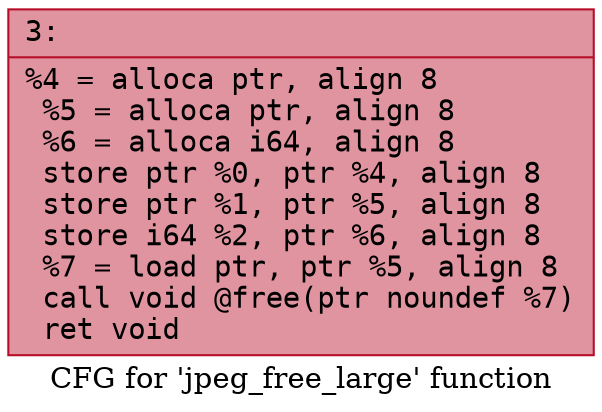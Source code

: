 digraph "CFG for 'jpeg_free_large' function" {
	label="CFG for 'jpeg_free_large' function";

	Node0x6000006c6080 [shape=record,color="#b70d28ff", style=filled, fillcolor="#b70d2870" fontname="Courier",label="{3:\l|  %4 = alloca ptr, align 8\l  %5 = alloca ptr, align 8\l  %6 = alloca i64, align 8\l  store ptr %0, ptr %4, align 8\l  store ptr %1, ptr %5, align 8\l  store i64 %2, ptr %6, align 8\l  %7 = load ptr, ptr %5, align 8\l  call void @free(ptr noundef %7)\l  ret void\l}"];
}
